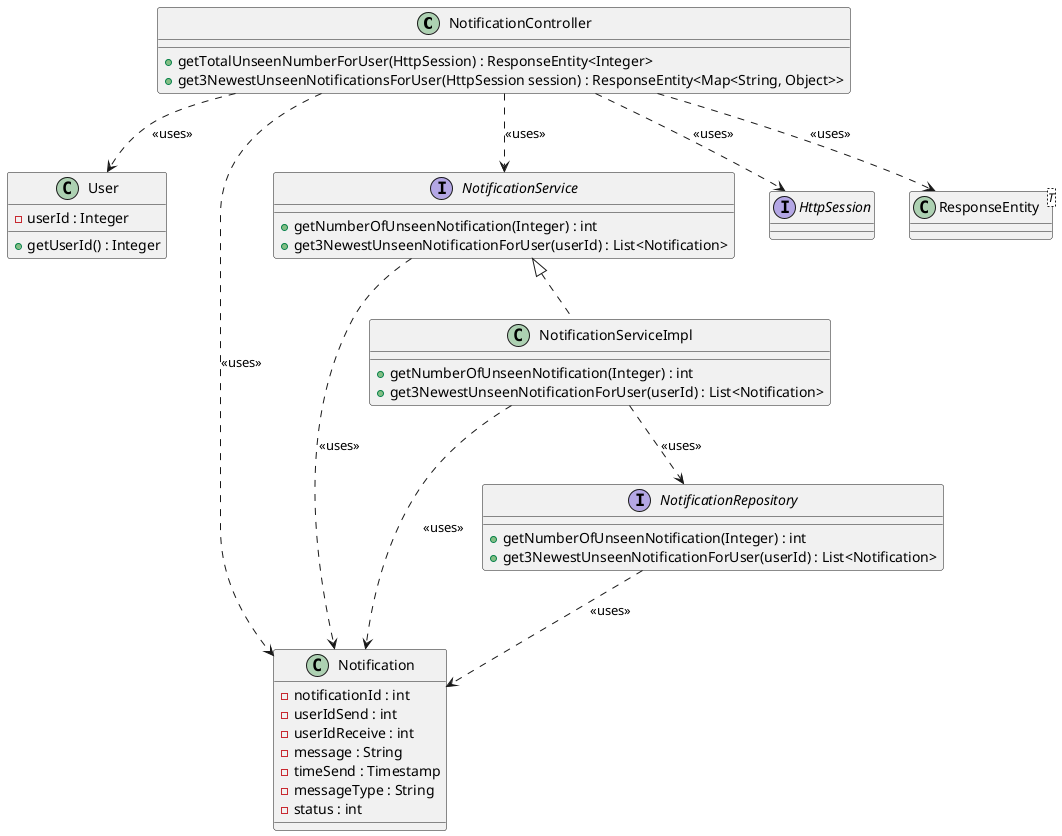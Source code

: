 @startuml

class NotificationController {
    + getTotalUnseenNumberForUser(HttpSession) : ResponseEntity<Integer>
    + get3NewestUnseenNotificationsForUser(HttpSession session) : ResponseEntity<Map<String, Object>>
}

class User {
    - userId : Integer
    + getUserId() : Integer
}

class Notification {
    - notificationId : int
    - userIdSend : int
    - userIdReceive : int
    - message : String
    - timeSend : Timestamp
    - messageType : String
    - status : int
}

interface NotificationService {
    + getNumberOfUnseenNotification(Integer) : int
    + get3NewestUnseenNotificationForUser(userId) : List<Notification>
}
class NotificationServiceImpl {
    + getNumberOfUnseenNotification(Integer) : int
    + get3NewestUnseenNotificationForUser(userId) : List<Notification>
}
interface NotificationRepository {
    + getNumberOfUnseenNotification(Integer) : int
    + get3NewestUnseenNotificationForUser(userId) : List<Notification>
}

interface HttpSession {
}

class ResponseEntity<T> {
}

NotificationController ..>  HttpSession : <<uses>>
NotificationController ..>  ResponseEntity : <<uses>>
NotificationController ..>  User : <<uses>>
NotificationController ..>  Notification : <<uses>>
NotificationController ..>  NotificationService : <<uses>>

NotificationService <|.. NotificationServiceImpl
NotificationServiceImpl ..> NotificationRepository : <<uses>>

NotificationService ..>  Notification : <<uses>>
NotificationServiceImpl ..>  Notification : <<uses>>
NotificationRepository ..>  Notification : <<uses>>
@enduml